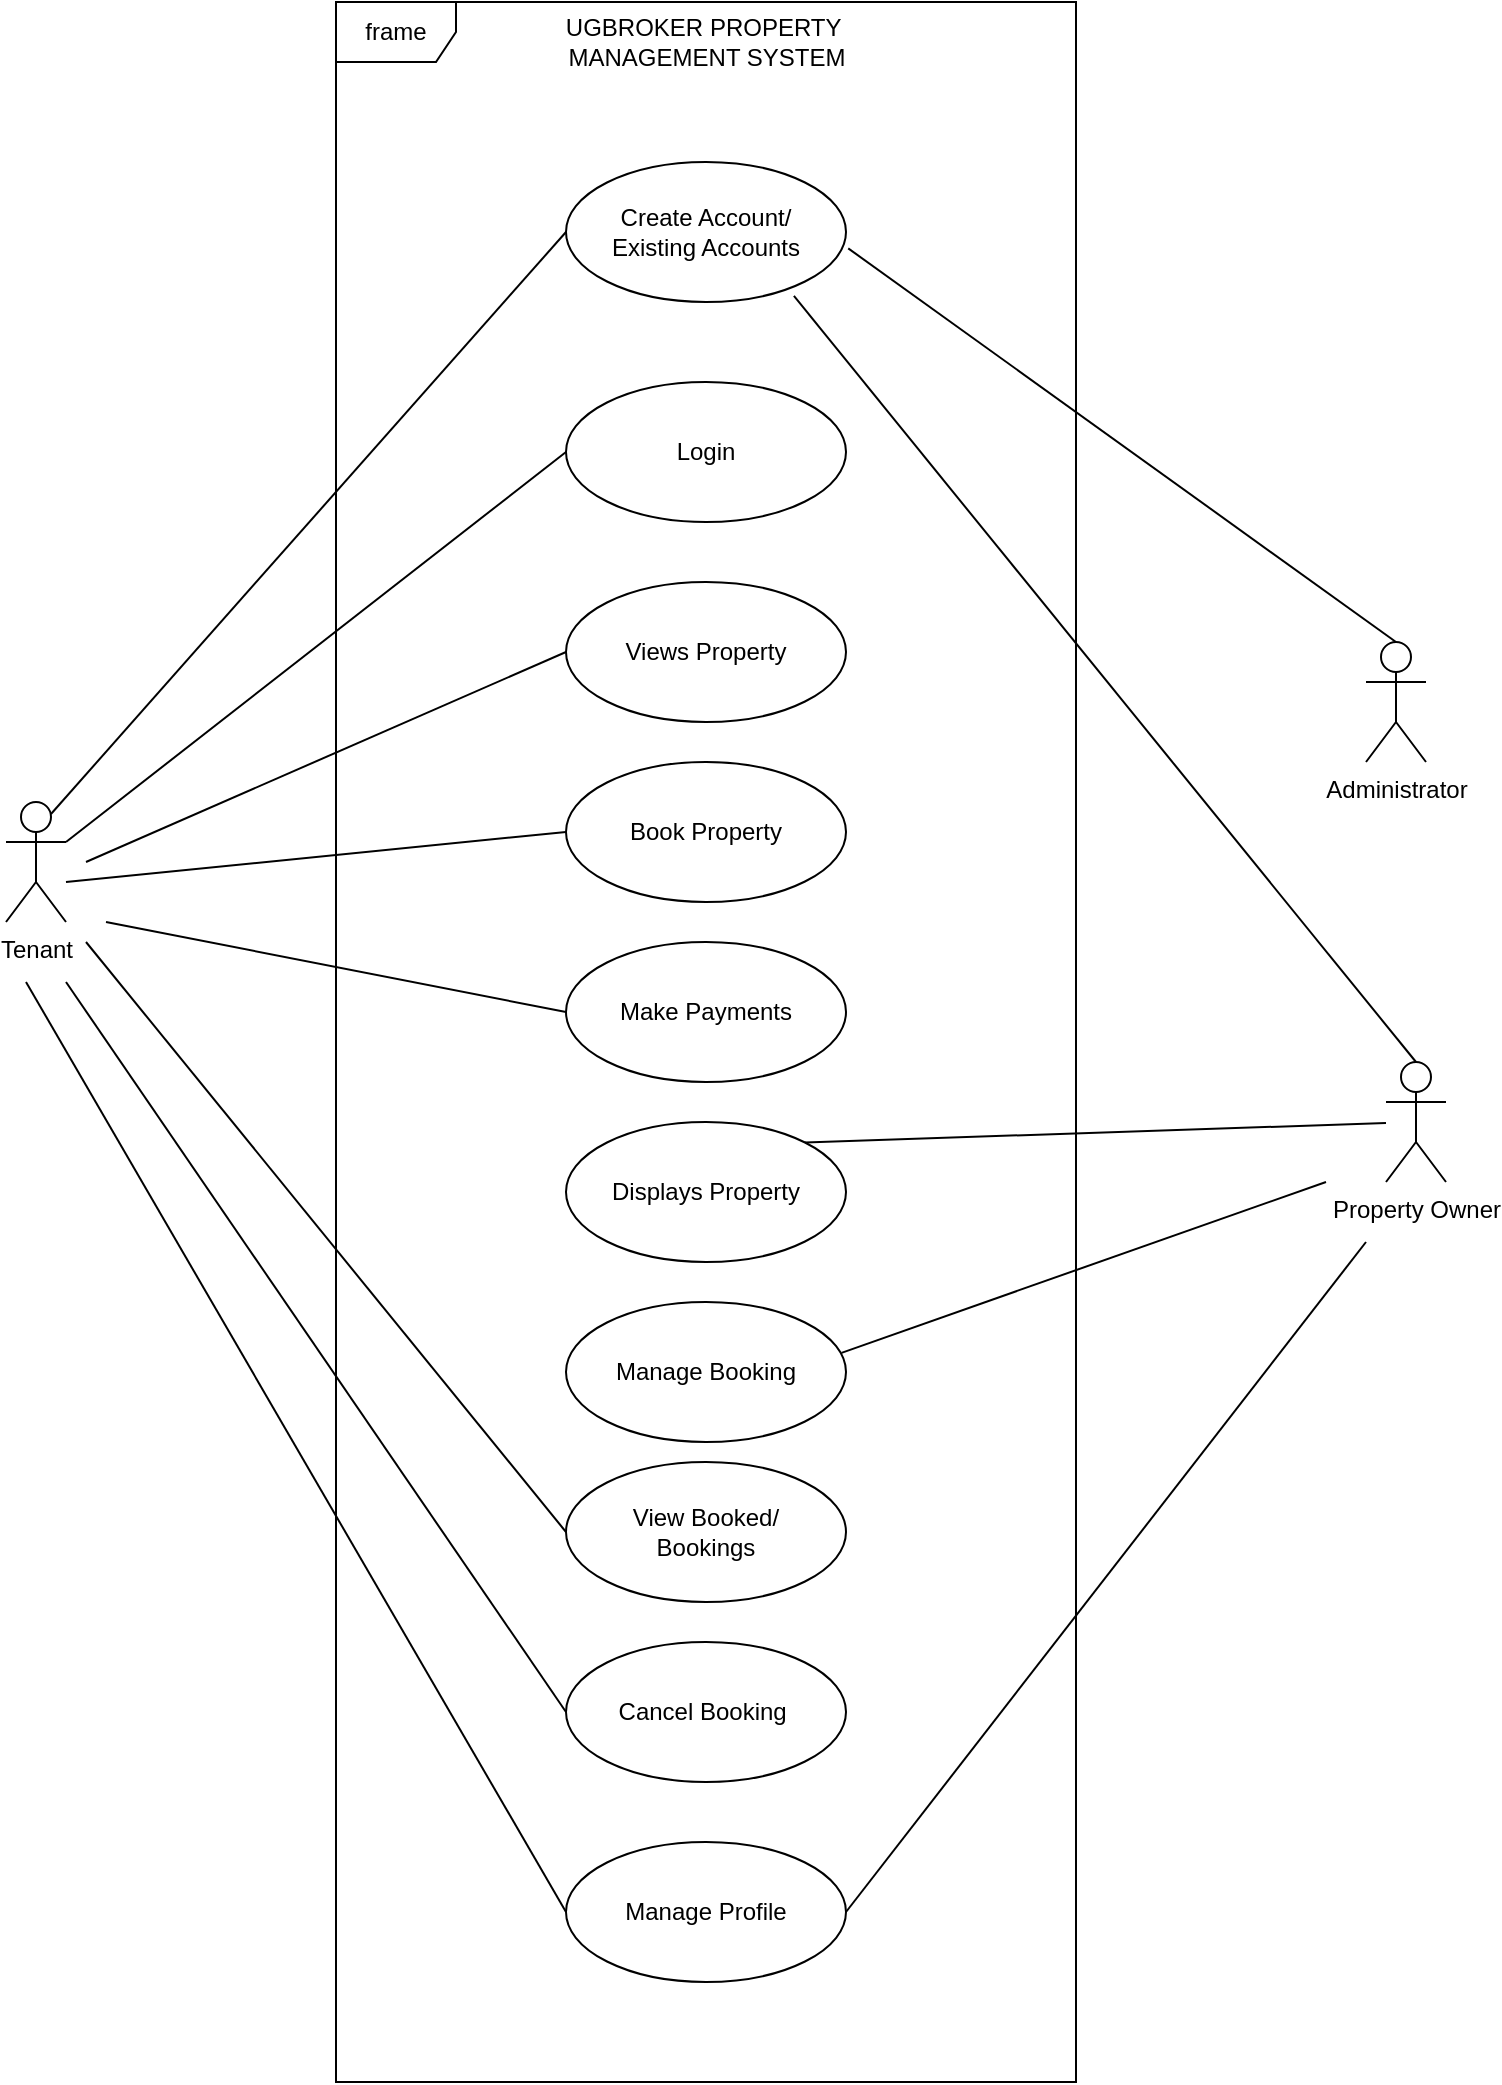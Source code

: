 <mxfile version="24.7.8">
  <diagram name="Page-1" id="44dCGnkqatJNoF8ptMMX">
    <mxGraphModel dx="954" dy="674" grid="1" gridSize="10" guides="1" tooltips="1" connect="1" arrows="1" fold="1" page="1" pageScale="1" pageWidth="827" pageHeight="1169" math="0" shadow="0">
      <root>
        <mxCell id="0" />
        <mxCell id="1" parent="0" />
        <mxCell id="qRhZzr3nd4WuFEURyyHy-1" value="Tenant" style="shape=umlActor;verticalLabelPosition=bottom;verticalAlign=top;html=1;" parent="1" vertex="1">
          <mxGeometry x="60" y="410" width="30" height="60" as="geometry" />
        </mxCell>
        <mxCell id="qRhZzr3nd4WuFEURyyHy-3" value="Login" style="ellipse;whiteSpace=wrap;html=1;" parent="1" vertex="1">
          <mxGeometry x="340" y="200" width="140" height="70" as="geometry" />
        </mxCell>
        <mxCell id="qRhZzr3nd4WuFEURyyHy-4" value="Create Account/&lt;div&gt;Existing Accounts&lt;/div&gt;" style="ellipse;whiteSpace=wrap;html=1;" parent="1" vertex="1">
          <mxGeometry x="340" y="90" width="140" height="70" as="geometry" />
        </mxCell>
        <mxCell id="qRhZzr3nd4WuFEURyyHy-5" value="Views Property" style="ellipse;whiteSpace=wrap;html=1;" parent="1" vertex="1">
          <mxGeometry x="340" y="300" width="140" height="70" as="geometry" />
        </mxCell>
        <mxCell id="qRhZzr3nd4WuFEURyyHy-6" value="Displays Property" style="ellipse;whiteSpace=wrap;html=1;" parent="1" vertex="1">
          <mxGeometry x="340" y="570" width="140" height="70" as="geometry" />
        </mxCell>
        <mxCell id="qRhZzr3nd4WuFEURyyHy-7" value="Property Owner" style="shape=umlActor;verticalLabelPosition=bottom;verticalAlign=top;html=1;" parent="1" vertex="1">
          <mxGeometry x="750" y="540" width="30" height="60" as="geometry" />
        </mxCell>
        <mxCell id="qRhZzr3nd4WuFEURyyHy-9" value="Administrator" style="shape=umlActor;verticalLabelPosition=bottom;verticalAlign=top;html=1;" parent="1" vertex="1">
          <mxGeometry x="740" y="330" width="30" height="60" as="geometry" />
        </mxCell>
        <mxCell id="qRhZzr3nd4WuFEURyyHy-11" value="Manage Booking" style="ellipse;whiteSpace=wrap;html=1;" parent="1" vertex="1">
          <mxGeometry x="340" y="660" width="140" height="70" as="geometry" />
        </mxCell>
        <mxCell id="qRhZzr3nd4WuFEURyyHy-13" value="View Booked/&lt;div&gt;Bookings&lt;/div&gt;" style="ellipse;whiteSpace=wrap;html=1;" parent="1" vertex="1">
          <mxGeometry x="340" y="740" width="140" height="70" as="geometry" />
        </mxCell>
        <mxCell id="qRhZzr3nd4WuFEURyyHy-14" value="Cancel Booking&amp;nbsp;" style="ellipse;whiteSpace=wrap;html=1;" parent="1" vertex="1">
          <mxGeometry x="340" y="830" width="140" height="70" as="geometry" />
        </mxCell>
        <mxCell id="qRhZzr3nd4WuFEURyyHy-16" value="Manage Profile" style="ellipse;whiteSpace=wrap;html=1;" parent="1" vertex="1">
          <mxGeometry x="340" y="930" width="140" height="70" as="geometry" />
        </mxCell>
        <mxCell id="qRhZzr3nd4WuFEURyyHy-17" value="" style="edgeStyle=none;html=1;endArrow=none;verticalAlign=bottom;rounded=0;entryX=0;entryY=0.5;entryDx=0;entryDy=0;exitX=0.75;exitY=0.1;exitDx=0;exitDy=0;exitPerimeter=0;" parent="1" source="qRhZzr3nd4WuFEURyyHy-1" target="qRhZzr3nd4WuFEURyyHy-4" edge="1">
          <mxGeometry width="160" relative="1" as="geometry">
            <mxPoint x="110" y="480" as="sourcePoint" />
            <mxPoint x="270" y="480" as="targetPoint" />
          </mxGeometry>
        </mxCell>
        <mxCell id="qRhZzr3nd4WuFEURyyHy-18" value="" style="edgeStyle=none;html=1;endArrow=none;verticalAlign=bottom;rounded=0;entryX=0;entryY=0.5;entryDx=0;entryDy=0;exitX=1;exitY=0.333;exitDx=0;exitDy=0;exitPerimeter=0;" parent="1" source="qRhZzr3nd4WuFEURyyHy-1" target="qRhZzr3nd4WuFEURyyHy-3" edge="1">
          <mxGeometry width="160" relative="1" as="geometry">
            <mxPoint x="120" y="500" as="sourcePoint" />
            <mxPoint x="280" y="500" as="targetPoint" />
          </mxGeometry>
        </mxCell>
        <mxCell id="qRhZzr3nd4WuFEURyyHy-27" value="" style="edgeStyle=none;html=1;endArrow=none;verticalAlign=bottom;rounded=0;entryX=0;entryY=0.5;entryDx=0;entryDy=0;" parent="1" target="qRhZzr3nd4WuFEURyyHy-5" edge="1">
          <mxGeometry width="160" relative="1" as="geometry">
            <mxPoint x="100" y="440" as="sourcePoint" />
            <mxPoint x="180" y="451.855" as="targetPoint" />
          </mxGeometry>
        </mxCell>
        <mxCell id="qRhZzr3nd4WuFEURyyHy-28" value="" style="edgeStyle=none;html=1;endArrow=none;verticalAlign=bottom;rounded=0;entryX=0;entryY=0.5;entryDx=0;entryDy=0;" parent="1" target="qRhZzr3nd4WuFEURyyHy-13" edge="1">
          <mxGeometry width="160" relative="1" as="geometry">
            <mxPoint x="100" y="480" as="sourcePoint" />
            <mxPoint x="230" y="540" as="targetPoint" />
          </mxGeometry>
        </mxCell>
        <mxCell id="qRhZzr3nd4WuFEURyyHy-29" value="" style="edgeStyle=none;html=1;endArrow=none;verticalAlign=bottom;rounded=0;entryX=0;entryY=0.5;entryDx=0;entryDy=0;" parent="1" target="qRhZzr3nd4WuFEURyyHy-14" edge="1">
          <mxGeometry width="160" relative="1" as="geometry">
            <mxPoint x="90" y="500" as="sourcePoint" />
            <mxPoint x="220" y="580" as="targetPoint" />
          </mxGeometry>
        </mxCell>
        <mxCell id="qRhZzr3nd4WuFEURyyHy-30" value="" style="edgeStyle=none;html=1;endArrow=none;verticalAlign=bottom;rounded=0;exitX=0.984;exitY=0.363;exitDx=0;exitDy=0;exitPerimeter=0;" parent="1" source="qRhZzr3nd4WuFEURyyHy-11" edge="1">
          <mxGeometry width="160" relative="1" as="geometry">
            <mxPoint x="570" y="569.44" as="sourcePoint" />
            <mxPoint x="720" y="600" as="targetPoint" />
          </mxGeometry>
        </mxCell>
        <mxCell id="qRhZzr3nd4WuFEURyyHy-31" value="" style="edgeStyle=none;html=1;endArrow=none;verticalAlign=bottom;rounded=0;entryX=0;entryY=0.5;entryDx=0;entryDy=0;" parent="1" target="qRhZzr3nd4WuFEURyyHy-16" edge="1">
          <mxGeometry width="160" relative="1" as="geometry">
            <mxPoint x="70" y="500" as="sourcePoint" />
            <mxPoint x="130" y="600" as="targetPoint" />
          </mxGeometry>
        </mxCell>
        <mxCell id="qRhZzr3nd4WuFEURyyHy-32" value="" style="edgeStyle=none;html=1;endArrow=none;verticalAlign=bottom;rounded=0;exitX=1;exitY=0;exitDx=0;exitDy=0;" parent="1" source="qRhZzr3nd4WuFEURyyHy-6" target="qRhZzr3nd4WuFEURyyHy-7" edge="1">
          <mxGeometry width="160" relative="1" as="geometry">
            <mxPoint x="484" y="454.44" as="sourcePoint" />
            <mxPoint x="730" y="560" as="targetPoint" />
          </mxGeometry>
        </mxCell>
        <mxCell id="qRhZzr3nd4WuFEURyyHy-33" value="" style="edgeStyle=none;html=1;endArrow=none;verticalAlign=bottom;rounded=0;exitX=1;exitY=0.5;exitDx=0;exitDy=0;" parent="1" source="qRhZzr3nd4WuFEURyyHy-16" edge="1">
          <mxGeometry width="160" relative="1" as="geometry">
            <mxPoint x="550" y="820" as="sourcePoint" />
            <mxPoint x="740" y="630" as="targetPoint" />
          </mxGeometry>
        </mxCell>
        <mxCell id="qRhZzr3nd4WuFEURyyHy-34" value="Book Property" style="ellipse;whiteSpace=wrap;html=1;" parent="1" vertex="1">
          <mxGeometry x="340" y="390" width="140" height="70" as="geometry" />
        </mxCell>
        <mxCell id="qRhZzr3nd4WuFEURyyHy-35" value="Make Payments" style="ellipse;whiteSpace=wrap;html=1;" parent="1" vertex="1">
          <mxGeometry x="340" y="480" width="140" height="70" as="geometry" />
        </mxCell>
        <mxCell id="qRhZzr3nd4WuFEURyyHy-36" value="" style="edgeStyle=none;html=1;endArrow=none;verticalAlign=bottom;rounded=0;entryX=0;entryY=0.5;entryDx=0;entryDy=0;" parent="1" target="qRhZzr3nd4WuFEURyyHy-34" edge="1">
          <mxGeometry width="160" relative="1" as="geometry">
            <mxPoint x="90" y="450" as="sourcePoint" />
            <mxPoint x="250" y="450" as="targetPoint" />
          </mxGeometry>
        </mxCell>
        <mxCell id="qRhZzr3nd4WuFEURyyHy-37" value="" style="edgeStyle=none;html=1;endArrow=none;verticalAlign=bottom;rounded=0;entryX=0;entryY=0.5;entryDx=0;entryDy=0;" parent="1" target="qRhZzr3nd4WuFEURyyHy-35" edge="1">
          <mxGeometry width="160" relative="1" as="geometry">
            <mxPoint x="110" y="470" as="sourcePoint" />
            <mxPoint x="270" y="470" as="targetPoint" />
          </mxGeometry>
        </mxCell>
        <mxCell id="qRhZzr3nd4WuFEURyyHy-38" value="" style="edgeStyle=none;html=1;endArrow=none;verticalAlign=bottom;rounded=0;entryX=0.5;entryY=0;entryDx=0;entryDy=0;entryPerimeter=0;exitX=1.008;exitY=0.617;exitDx=0;exitDy=0;exitPerimeter=0;" parent="1" source="qRhZzr3nd4WuFEURyyHy-4" target="qRhZzr3nd4WuFEURyyHy-9" edge="1">
          <mxGeometry width="160" relative="1" as="geometry">
            <mxPoint x="570" y="198.89" as="sourcePoint" />
            <mxPoint x="750" y="320" as="targetPoint" />
          </mxGeometry>
        </mxCell>
        <mxCell id="qRhZzr3nd4WuFEURyyHy-40" value="frame" style="shape=umlFrame;whiteSpace=wrap;html=1;pointerEvents=0;" parent="1" vertex="1">
          <mxGeometry x="225" y="10" width="370" height="1040" as="geometry" />
        </mxCell>
        <mxCell id="qRhZzr3nd4WuFEURyyHy-41" value="UGBROKER&lt;span style=&quot;background-color: initial;&quot;&gt;&amp;nbsp;PROPERTY&amp;nbsp;&lt;/span&gt;&lt;div&gt;&lt;span style=&quot;background-color: initial;&quot;&gt;MANAGEMENT SYSTEM&lt;/span&gt;&lt;/div&gt;" style="text;html=1;align=center;verticalAlign=middle;resizable=0;points=[];autosize=1;strokeColor=none;fillColor=none;" parent="1" vertex="1">
          <mxGeometry x="330" y="10" width="160" height="40" as="geometry" />
        </mxCell>
        <mxCell id="c59bkK2NAWeg0hyYCpMI-2" value="" style="endArrow=none;html=1;rounded=0;entryX=0.814;entryY=0.957;entryDx=0;entryDy=0;entryPerimeter=0;exitX=0.5;exitY=0;exitDx=0;exitDy=0;exitPerimeter=0;" edge="1" parent="1" source="qRhZzr3nd4WuFEURyyHy-7" target="qRhZzr3nd4WuFEURyyHy-4">
          <mxGeometry width="50" height="50" relative="1" as="geometry">
            <mxPoint x="560" y="360" as="sourcePoint" />
            <mxPoint x="610" y="310" as="targetPoint" />
          </mxGeometry>
        </mxCell>
      </root>
    </mxGraphModel>
  </diagram>
</mxfile>
